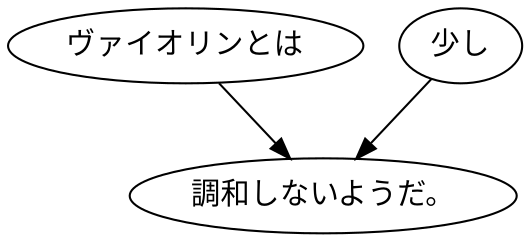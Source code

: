digraph graph8185 {
	node0 [label="ヴァイオリンとは"];
	node1 [label="少し"];
	node2 [label="調和しないようだ。"];
	node0 -> node2;
	node1 -> node2;
}
